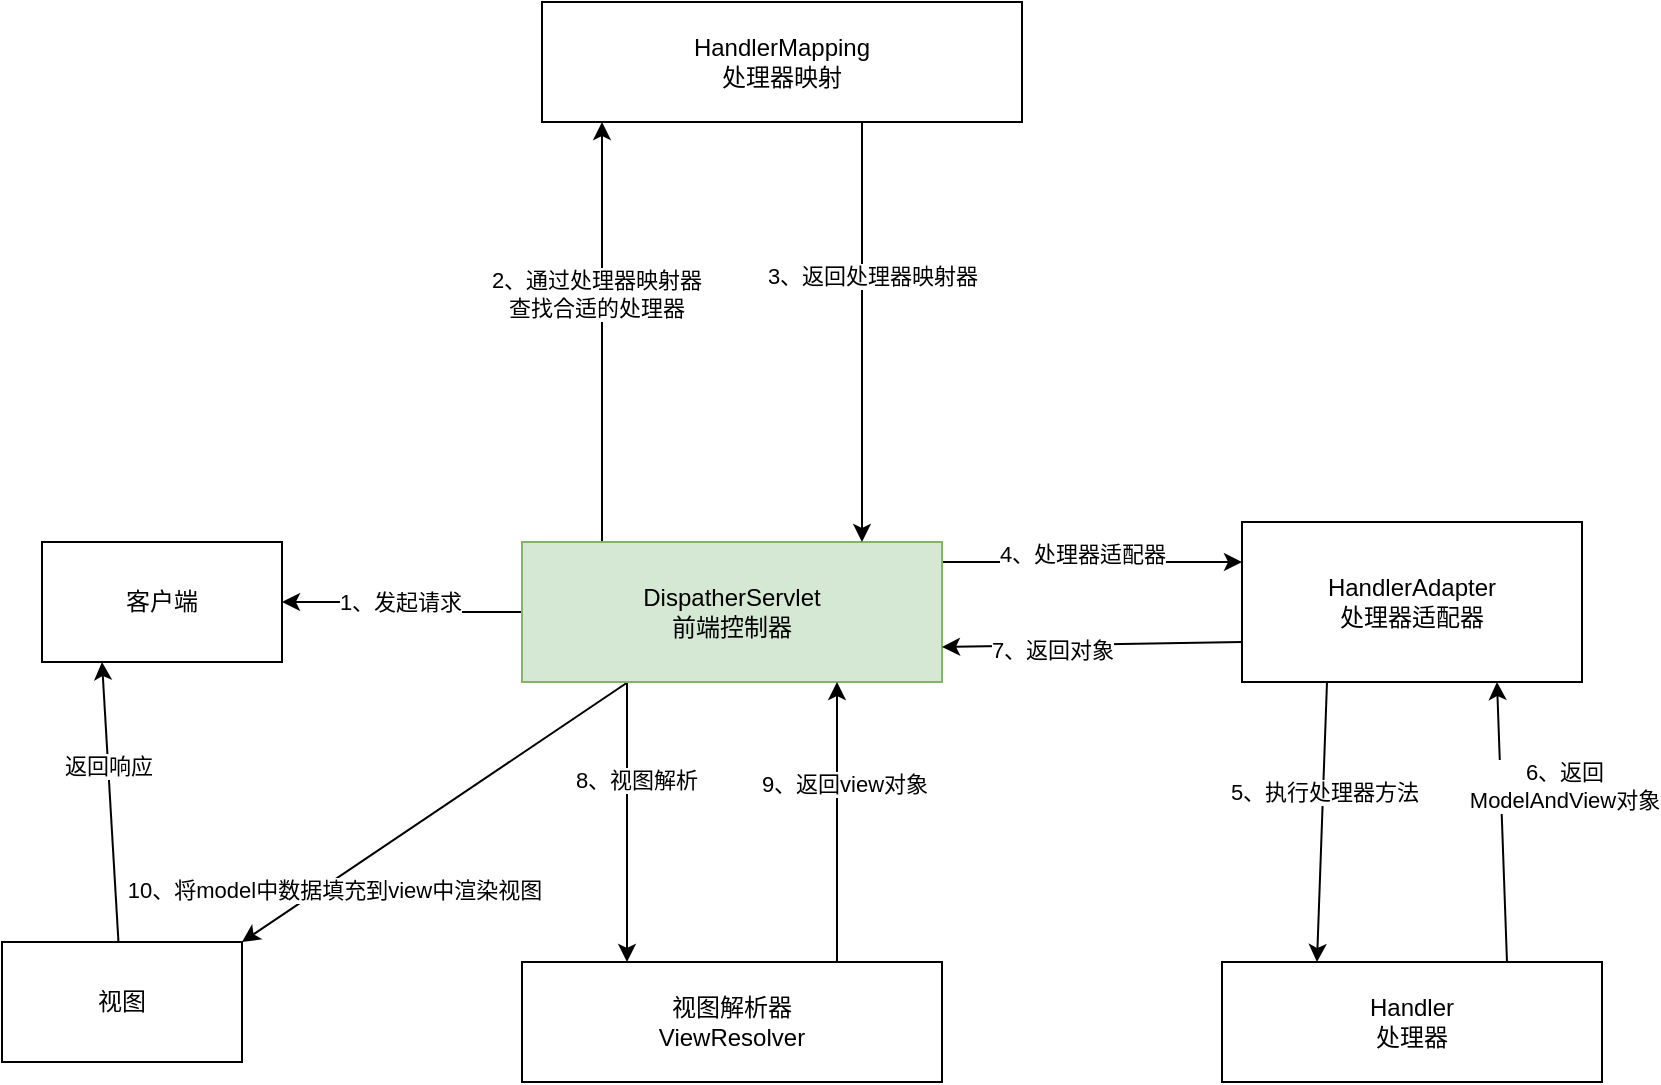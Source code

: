 <mxfile version="17.4.2" type="github">
  <diagram id="kln5DqLNQkuSyo0Sze6k" name="第 1 页">
    <mxGraphModel dx="782" dy="1605" grid="1" gridSize="10" guides="1" tooltips="1" connect="1" arrows="1" fold="1" page="1" pageScale="1" pageWidth="827" pageHeight="1169" math="0" shadow="0">
      <root>
        <mxCell id="0" />
        <mxCell id="1" parent="0" />
        <mxCell id="uUToXS9LVPpgQq9qgQU2-3" value="" style="edgeStyle=orthogonalEdgeStyle;rounded=0;orthogonalLoop=1;jettySize=auto;html=1;" edge="1" parent="1" source="uUToXS9LVPpgQq9qgQU2-1" target="uUToXS9LVPpgQq9qgQU2-2">
          <mxGeometry relative="1" as="geometry">
            <Array as="points">
              <mxPoint x="310" y="120" />
              <mxPoint x="310" y="120" />
            </Array>
          </mxGeometry>
        </mxCell>
        <mxCell id="uUToXS9LVPpgQq9qgQU2-22" value="2、通过处理器映射器&lt;br&gt;查找合适的处理器" style="edgeLabel;html=1;align=center;verticalAlign=middle;resizable=0;points=[];" vertex="1" connectable="0" parent="uUToXS9LVPpgQq9qgQU2-3">
          <mxGeometry x="0.188" y="3" relative="1" as="geometry">
            <mxPoint as="offset" />
          </mxGeometry>
        </mxCell>
        <mxCell id="uUToXS9LVPpgQq9qgQU2-6" value="" style="edgeStyle=orthogonalEdgeStyle;rounded=0;orthogonalLoop=1;jettySize=auto;html=1;" edge="1" parent="1" source="uUToXS9LVPpgQq9qgQU2-1" target="uUToXS9LVPpgQq9qgQU2-5">
          <mxGeometry relative="1" as="geometry">
            <Array as="points">
              <mxPoint x="490" y="170" />
              <mxPoint x="490" y="170" />
            </Array>
          </mxGeometry>
        </mxCell>
        <mxCell id="uUToXS9LVPpgQq9qgQU2-34" value="4、处理器适配器" style="edgeLabel;html=1;align=center;verticalAlign=middle;resizable=0;points=[];" vertex="1" connectable="0" parent="uUToXS9LVPpgQq9qgQU2-6">
          <mxGeometry x="-0.351" y="4" relative="1" as="geometry">
            <mxPoint x="21" as="offset" />
          </mxGeometry>
        </mxCell>
        <mxCell id="uUToXS9LVPpgQq9qgQU2-10" value="" style="edgeStyle=orthogonalEdgeStyle;rounded=0;orthogonalLoop=1;jettySize=auto;html=1;" edge="1" parent="1" source="uUToXS9LVPpgQq9qgQU2-1" target="uUToXS9LVPpgQq9qgQU2-9">
          <mxGeometry relative="1" as="geometry" />
        </mxCell>
        <mxCell id="uUToXS9LVPpgQq9qgQU2-19" value="1、发起请求" style="edgeLabel;html=1;align=center;verticalAlign=middle;resizable=0;points=[];" vertex="1" connectable="0" parent="uUToXS9LVPpgQq9qgQU2-10">
          <mxGeometry x="0.344" y="3" relative="1" as="geometry">
            <mxPoint x="18" y="-3" as="offset" />
          </mxGeometry>
        </mxCell>
        <mxCell id="uUToXS9LVPpgQq9qgQU2-31" style="edgeStyle=none;rounded=0;orthogonalLoop=1;jettySize=auto;html=1;entryX=0.25;entryY=0;entryDx=0;entryDy=0;exitX=0.25;exitY=1;exitDx=0;exitDy=0;" edge="1" parent="1" source="uUToXS9LVPpgQq9qgQU2-1" target="uUToXS9LVPpgQq9qgQU2-11">
          <mxGeometry relative="1" as="geometry" />
        </mxCell>
        <mxCell id="uUToXS9LVPpgQq9qgQU2-39" value="8、视图解析" style="edgeLabel;html=1;align=center;verticalAlign=middle;resizable=0;points=[];" vertex="1" connectable="0" parent="uUToXS9LVPpgQq9qgQU2-31">
          <mxGeometry x="-0.3" y="4" relative="1" as="geometry">
            <mxPoint as="offset" />
          </mxGeometry>
        </mxCell>
        <mxCell id="uUToXS9LVPpgQq9qgQU2-33" style="edgeStyle=none;rounded=0;orthogonalLoop=1;jettySize=auto;html=1;entryX=1;entryY=0;entryDx=0;entryDy=0;" edge="1" parent="1" source="uUToXS9LVPpgQq9qgQU2-1" target="uUToXS9LVPpgQq9qgQU2-13">
          <mxGeometry relative="1" as="geometry" />
        </mxCell>
        <mxCell id="uUToXS9LVPpgQq9qgQU2-41" value="10、将model中数据填充到view中渲染视图" style="edgeLabel;html=1;align=center;verticalAlign=middle;resizable=0;points=[];" vertex="1" connectable="0" parent="uUToXS9LVPpgQq9qgQU2-33">
          <mxGeometry x="0.542" y="3" relative="1" as="geometry">
            <mxPoint y="1" as="offset" />
          </mxGeometry>
        </mxCell>
        <mxCell id="uUToXS9LVPpgQq9qgQU2-1" value="DispatherServlet&lt;br&gt;前端控制器" style="rounded=0;whiteSpace=wrap;html=1;fillColor=#d5e8d4;strokeColor=#82b366;" vertex="1" parent="1">
          <mxGeometry x="270" y="160" width="210" height="70" as="geometry" />
        </mxCell>
        <mxCell id="uUToXS9LVPpgQq9qgQU2-4" style="edgeStyle=orthogonalEdgeStyle;rounded=0;orthogonalLoop=1;jettySize=auto;html=1;" edge="1" parent="1" source="uUToXS9LVPpgQq9qgQU2-2">
          <mxGeometry relative="1" as="geometry">
            <mxPoint x="440" y="160" as="targetPoint" />
            <Array as="points">
              <mxPoint x="440" y="160" />
            </Array>
          </mxGeometry>
        </mxCell>
        <mxCell id="uUToXS9LVPpgQq9qgQU2-23" value="3、返回处理器映射器" style="edgeLabel;html=1;align=center;verticalAlign=middle;resizable=0;points=[];" vertex="1" connectable="0" parent="uUToXS9LVPpgQq9qgQU2-4">
          <mxGeometry x="-0.267" y="-3" relative="1" as="geometry">
            <mxPoint x="8" as="offset" />
          </mxGeometry>
        </mxCell>
        <mxCell id="uUToXS9LVPpgQq9qgQU2-2" value="HandlerMapping&lt;br&gt;处理器映射" style="whiteSpace=wrap;html=1;rounded=0;" vertex="1" parent="1">
          <mxGeometry x="280" y="-110" width="240" height="60" as="geometry" />
        </mxCell>
        <mxCell id="uUToXS9LVPpgQq9qgQU2-16" style="rounded=0;orthogonalLoop=1;jettySize=auto;html=1;exitX=0;exitY=0.75;exitDx=0;exitDy=0;entryX=1;entryY=0.75;entryDx=0;entryDy=0;" edge="1" parent="1" source="uUToXS9LVPpgQq9qgQU2-5" target="uUToXS9LVPpgQq9qgQU2-1">
          <mxGeometry relative="1" as="geometry">
            <mxPoint x="450" y="205" as="targetPoint" />
          </mxGeometry>
        </mxCell>
        <mxCell id="uUToXS9LVPpgQq9qgQU2-38" value="7、返回对象" style="edgeLabel;html=1;align=center;verticalAlign=middle;resizable=0;points=[];" vertex="1" connectable="0" parent="uUToXS9LVPpgQq9qgQU2-16">
          <mxGeometry x="0.272" y="2" relative="1" as="geometry">
            <mxPoint as="offset" />
          </mxGeometry>
        </mxCell>
        <mxCell id="uUToXS9LVPpgQq9qgQU2-29" style="edgeStyle=none;rounded=0;orthogonalLoop=1;jettySize=auto;html=1;entryX=0.25;entryY=0;entryDx=0;entryDy=0;exitX=0.25;exitY=1;exitDx=0;exitDy=0;" edge="1" parent="1" source="uUToXS9LVPpgQq9qgQU2-5" target="uUToXS9LVPpgQq9qgQU2-7">
          <mxGeometry relative="1" as="geometry" />
        </mxCell>
        <mxCell id="uUToXS9LVPpgQq9qgQU2-36" value="5、执行处理器方法" style="edgeLabel;html=1;align=center;verticalAlign=middle;resizable=0;points=[];" vertex="1" connectable="0" parent="uUToXS9LVPpgQq9qgQU2-29">
          <mxGeometry x="-0.224" relative="1" as="geometry">
            <mxPoint as="offset" />
          </mxGeometry>
        </mxCell>
        <mxCell id="uUToXS9LVPpgQq9qgQU2-5" value="HandlerAdapter&lt;br&gt;处理器适配器" style="whiteSpace=wrap;html=1;rounded=0;" vertex="1" parent="1">
          <mxGeometry x="630" y="150" width="170" height="80" as="geometry" />
        </mxCell>
        <mxCell id="uUToXS9LVPpgQq9qgQU2-30" style="edgeStyle=none;rounded=0;orthogonalLoop=1;jettySize=auto;html=1;entryX=0.75;entryY=1;entryDx=0;entryDy=0;exitX=0.75;exitY=0;exitDx=0;exitDy=0;" edge="1" parent="1" source="uUToXS9LVPpgQq9qgQU2-7" target="uUToXS9LVPpgQq9qgQU2-5">
          <mxGeometry relative="1" as="geometry" />
        </mxCell>
        <mxCell id="uUToXS9LVPpgQq9qgQU2-37" value="6、返回&lt;br&gt;ModelAndView对象" style="edgeLabel;html=1;align=center;verticalAlign=middle;resizable=0;points=[];" vertex="1" connectable="0" parent="uUToXS9LVPpgQq9qgQU2-30">
          <mxGeometry x="0.266" y="-2" relative="1" as="geometry">
            <mxPoint x="29" as="offset" />
          </mxGeometry>
        </mxCell>
        <mxCell id="uUToXS9LVPpgQq9qgQU2-7" value="Handler&lt;br&gt;处理器" style="whiteSpace=wrap;html=1;rounded=0;" vertex="1" parent="1">
          <mxGeometry x="620" y="370" width="190" height="60" as="geometry" />
        </mxCell>
        <mxCell id="uUToXS9LVPpgQq9qgQU2-9" value="客户端" style="whiteSpace=wrap;html=1;rounded=0;" vertex="1" parent="1">
          <mxGeometry x="30" y="160" width="120" height="60" as="geometry" />
        </mxCell>
        <mxCell id="uUToXS9LVPpgQq9qgQU2-32" style="edgeStyle=none;rounded=0;orthogonalLoop=1;jettySize=auto;html=1;entryX=0.75;entryY=1;entryDx=0;entryDy=0;exitX=0.75;exitY=0;exitDx=0;exitDy=0;" edge="1" parent="1" source="uUToXS9LVPpgQq9qgQU2-11" target="uUToXS9LVPpgQq9qgQU2-1">
          <mxGeometry relative="1" as="geometry" />
        </mxCell>
        <mxCell id="uUToXS9LVPpgQq9qgQU2-40" value="9、返回view对象" style="edgeLabel;html=1;align=center;verticalAlign=middle;resizable=0;points=[];" vertex="1" connectable="0" parent="uUToXS9LVPpgQq9qgQU2-32">
          <mxGeometry x="0.271" y="-3" relative="1" as="geometry">
            <mxPoint as="offset" />
          </mxGeometry>
        </mxCell>
        <mxCell id="uUToXS9LVPpgQq9qgQU2-11" value="视图解析器&lt;br&gt;ViewResolver" style="whiteSpace=wrap;html=1;rounded=0;" vertex="1" parent="1">
          <mxGeometry x="270" y="370" width="210" height="60" as="geometry" />
        </mxCell>
        <mxCell id="uUToXS9LVPpgQq9qgQU2-42" style="edgeStyle=none;rounded=0;orthogonalLoop=1;jettySize=auto;html=1;entryX=0.25;entryY=1;entryDx=0;entryDy=0;" edge="1" parent="1" source="uUToXS9LVPpgQq9qgQU2-13" target="uUToXS9LVPpgQq9qgQU2-9">
          <mxGeometry relative="1" as="geometry" />
        </mxCell>
        <mxCell id="uUToXS9LVPpgQq9qgQU2-43" value="返回响应" style="edgeLabel;html=1;align=center;verticalAlign=middle;resizable=0;points=[];" vertex="1" connectable="0" parent="uUToXS9LVPpgQq9qgQU2-42">
          <mxGeometry x="0.258" relative="1" as="geometry">
            <mxPoint as="offset" />
          </mxGeometry>
        </mxCell>
        <mxCell id="uUToXS9LVPpgQq9qgQU2-13" value="视图" style="whiteSpace=wrap;html=1;rounded=0;" vertex="1" parent="1">
          <mxGeometry x="10" y="360" width="120" height="60" as="geometry" />
        </mxCell>
      </root>
    </mxGraphModel>
  </diagram>
</mxfile>
